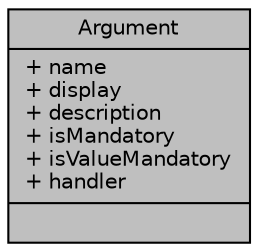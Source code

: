 digraph "Argument"
{
  edge [fontname="Helvetica",fontsize="10",labelfontname="Helvetica",labelfontsize="10"];
  node [fontname="Helvetica",fontsize="10",shape=record];
  Node1 [label="{Argument\n|+ name\l+ display\l+ description\l+ isMandatory\l+ isValueMandatory\l+ handler\l|}",height=0.2,width=0.4,color="black", fillcolor="grey75", style="filled", fontcolor="black"];
}
